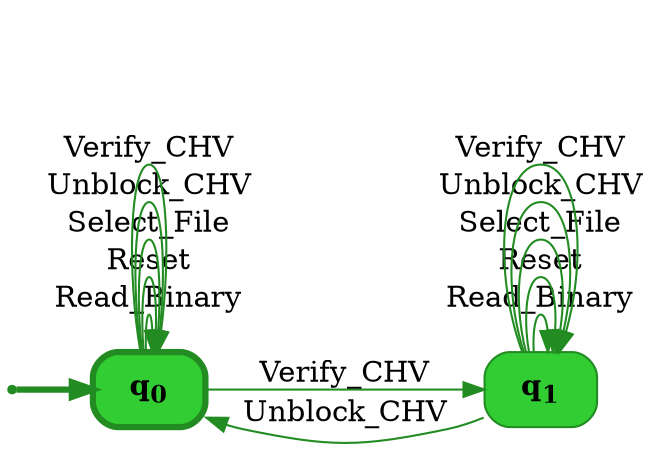 digraph g {

	rankdir="LR"

	__invisible__[shape="point", color="forestgreen"]
	q0[label=<<b>q<sub>0</sub></b>>, shape="box", style="rounded, filled", fillcolor="limegreen", color="forestgreen", penwidth=3] // Initial
	q1[label=<<b>q<sub>1</sub></b>>, shape="box", style="rounded, filled", fillcolor="limegreen", color="forestgreen"]

	__invisible__ -> q0[penwidth=3, color="forestgreen"]
	q0 -> q0[label=<Read_Binary>, color="forestgreen"]
	q0 -> q0[label=<Reset>, color="forestgreen"]
	q0 -> q0[label=<Select_File>, color="forestgreen"]
	q0 -> q0[label=<Unblock_CHV>, color="forestgreen"]
	q0 -> q0[label=<Verify_CHV>, color="forestgreen"]
	q0 -> q1[label=<Verify_CHV>, color="forestgreen"]
	q1 -> q1[label=<Read_Binary>, color="forestgreen"]
	q1 -> q1[label=<Reset>, color="forestgreen"]
	q1 -> q1[label=<Select_File>, color="forestgreen"]
	q1 -> q1[label=<Unblock_CHV>, color="forestgreen"]
	q1 -> q0[label=<Unblock_CHV>, color="forestgreen"]
	q1 -> q1[label=<Verify_CHV>, color="forestgreen"]

}
